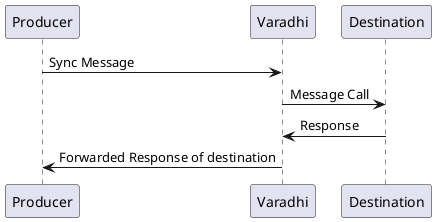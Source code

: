 @startuml
Producer -> Varadhi : Sync Message
Varadhi -> Destination : Message Call
Destination -> Varadhi : Response
Varadhi -> Producer : Forwarded Response of destination
@enduml